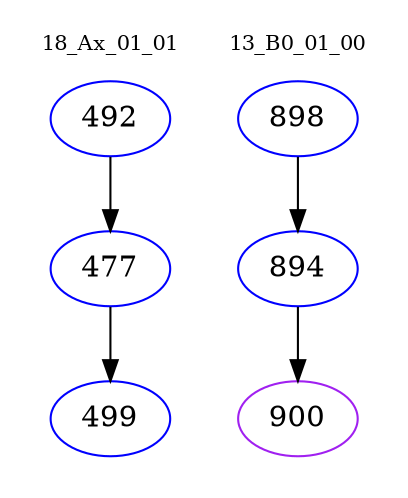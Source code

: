 digraph{
subgraph cluster_0 {
color = white
label = "18_Ax_01_01";
fontsize=10;
T0_492 [label="492", color="blue"]
T0_492 -> T0_477 [color="black"]
T0_477 [label="477", color="blue"]
T0_477 -> T0_499 [color="black"]
T0_499 [label="499", color="blue"]
}
subgraph cluster_1 {
color = white
label = "13_B0_01_00";
fontsize=10;
T1_898 [label="898", color="blue"]
T1_898 -> T1_894 [color="black"]
T1_894 [label="894", color="blue"]
T1_894 -> T1_900 [color="black"]
T1_900 [label="900", color="purple"]
}
}
